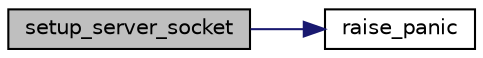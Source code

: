 digraph "setup_server_socket"
{
 // LATEX_PDF_SIZE
  edge [fontname="Helvetica",fontsize="10",labelfontname="Helvetica",labelfontsize="10"];
  node [fontname="Helvetica",fontsize="10",shape=record];
  rankdir="LR";
  Node1 [label="setup_server_socket",height=0.2,width=0.4,color="black", fillcolor="grey75", style="filled", fontcolor="black",tooltip="Create a listening socket."];
  Node1 -> Node2 [color="midnightblue",fontsize="10",style="solid",fontname="Helvetica"];
  Node2 [label="raise_panic",height=0.2,width=0.4,color="black", fillcolor="white", style="filled",URL="$logger_8h.html#aa3c3e5e89264af119696a729635581e4",tooltip="Log a CRITICAL error message & exit the program."];
}
